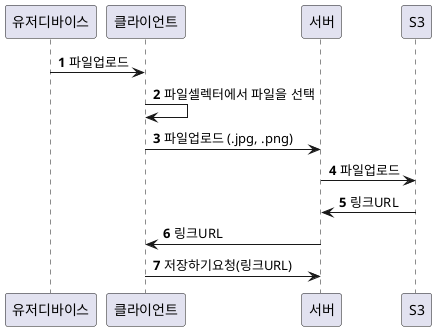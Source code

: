 @startuml
'https://plantuml.com/sequence-diagram

autonumber

유저디바이스 -> 클라이언트: 파일업로드
클라이언트 -> 클라이언트: 파일셀렉터에서 파일을 선택
클라이언트 -> 서버: 파일업로드 (.jpg, .png)
'서버 -> 서버: 로컬로 저장(new File()) XX
서버 -> S3: 파일업로드
S3 -> 서버: 링크URL
서버 -> 클라이언트: 링크URL
클라이언트 -> 서버: 저장하기요청(링크URL)

@enduml